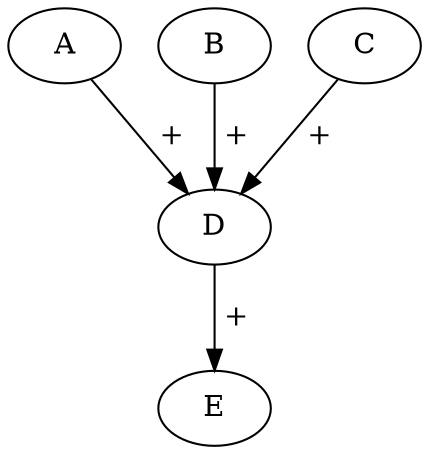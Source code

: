 strict digraph "" {
	graph [bb="0,0,198,210",
		"edge"="{'label': '', 'lp': '', 'math': '', 'pos': ''}",
		file="example_edge_labels.dot",
		"graph"="{'bb': '0,0,198,210', 'file': 'example_edge_labels.dot'}",
		"node"="{'height': '', 'label': '\\N', 'pos': '', 'value': '', 'width': ''}"
	];
	node [label="\N"];
	A	 [height=0.5,
		pos="27,192",
		value=1,
		width=0.75];
	D	 [height=0.5,
		pos="99,105",
		value=1,
		width=0.75];
	A -> D	 [label=" +",
		lp="72.5,148.5",
		math="+",
		pos="e,85.878,120.86 40.206,176.04 51.167,162.8 66.918,143.77 79.358,128.73"];
	E	 [height=0.5,
		pos="99,18",
		value=1,
		width=0.75];
	D -> E	 [label=" +",
		lp="103.5,61.5",
		math="+",
		pos="e,99,36.003 99,86.974 99,75.192 99,59.561 99,46.158"];
	B	 [height=0.5,
		pos="99,192",
		value=1,
		width=0.75];
	B -> D	 [label=" +",
		lp="103.5,148.5",
		math="+",
		pos="e,99,123 99,173.97 99,162.19 99,146.56 99,133.16"];
	C	 [height=0.5,
		pos="171,192",
		value=1,
		width=0.75];
	C -> D	 [label=" +",
		lp="143.5,148.5",
		math="+",
		pos="e,112.12,120.86 157.79,176.04 146.83,162.8 131.08,143.77 118.64,128.73"];
}
